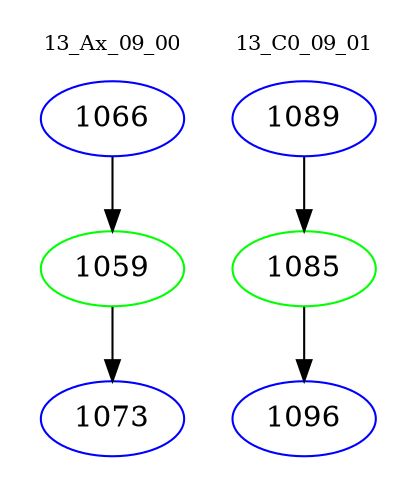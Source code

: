 digraph{
subgraph cluster_0 {
color = white
label = "13_Ax_09_00";
fontsize=10;
T0_1066 [label="1066", color="blue"]
T0_1066 -> T0_1059 [color="black"]
T0_1059 [label="1059", color="green"]
T0_1059 -> T0_1073 [color="black"]
T0_1073 [label="1073", color="blue"]
}
subgraph cluster_1 {
color = white
label = "13_C0_09_01";
fontsize=10;
T1_1089 [label="1089", color="blue"]
T1_1089 -> T1_1085 [color="black"]
T1_1085 [label="1085", color="green"]
T1_1085 -> T1_1096 [color="black"]
T1_1096 [label="1096", color="blue"]
}
}
